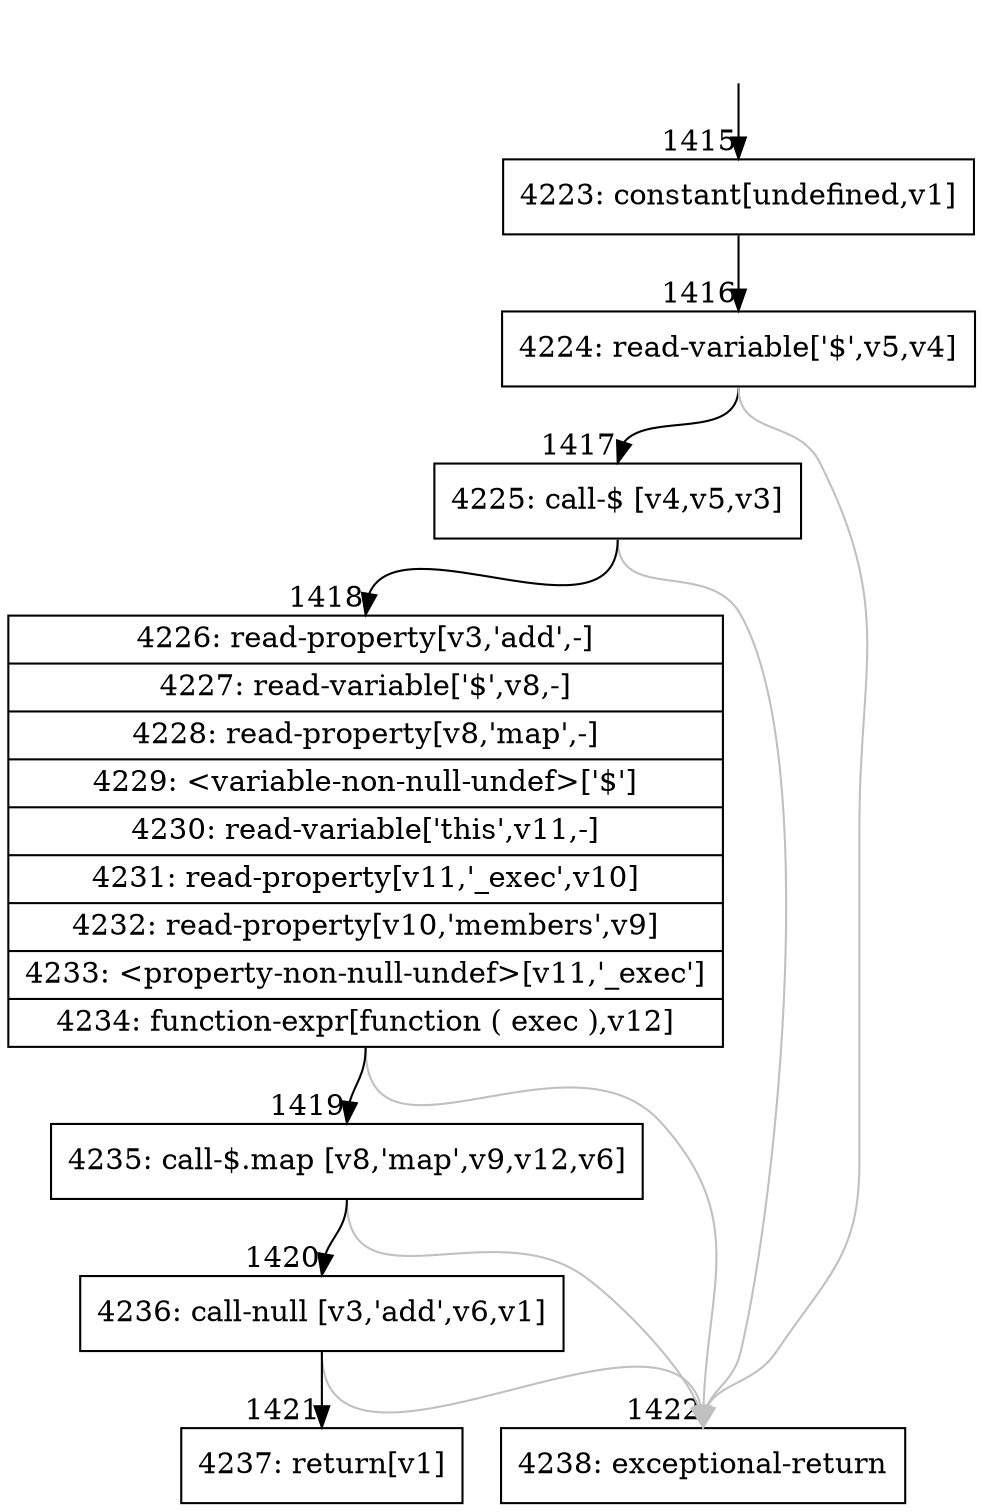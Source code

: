 digraph {
rankdir="TD"
BB_entry115[shape=none,label=""];
BB_entry115 -> BB1415 [tailport=s, headport=n, headlabel="    1415"]
BB1415 [shape=record label="{4223: constant[undefined,v1]}" ] 
BB1415 -> BB1416 [tailport=s, headport=n, headlabel="      1416"]
BB1416 [shape=record label="{4224: read-variable['$',v5,v4]}" ] 
BB1416 -> BB1417 [tailport=s, headport=n, headlabel="      1417"]
BB1416 -> BB1422 [tailport=s, headport=n, color=gray, headlabel="      1422"]
BB1417 [shape=record label="{4225: call-$ [v4,v5,v3]}" ] 
BB1417 -> BB1418 [tailport=s, headport=n, headlabel="      1418"]
BB1417 -> BB1422 [tailport=s, headport=n, color=gray]
BB1418 [shape=record label="{4226: read-property[v3,'add',-]|4227: read-variable['$',v8,-]|4228: read-property[v8,'map',-]|4229: \<variable-non-null-undef\>['$']|4230: read-variable['this',v11,-]|4231: read-property[v11,'_exec',v10]|4232: read-property[v10,'members',v9]|4233: \<property-non-null-undef\>[v11,'_exec']|4234: function-expr[function ( exec ),v12]}" ] 
BB1418 -> BB1419 [tailport=s, headport=n, headlabel="      1419"]
BB1418 -> BB1422 [tailport=s, headport=n, color=gray]
BB1419 [shape=record label="{4235: call-$.map [v8,'map',v9,v12,v6]}" ] 
BB1419 -> BB1420 [tailport=s, headport=n, headlabel="      1420"]
BB1419 -> BB1422 [tailport=s, headport=n, color=gray]
BB1420 [shape=record label="{4236: call-null [v3,'add',v6,v1]}" ] 
BB1420 -> BB1421 [tailport=s, headport=n, headlabel="      1421"]
BB1420 -> BB1422 [tailport=s, headport=n, color=gray]
BB1421 [shape=record label="{4237: return[v1]}" ] 
BB1422 [shape=record label="{4238: exceptional-return}" ] 
//#$~ 1198
}
